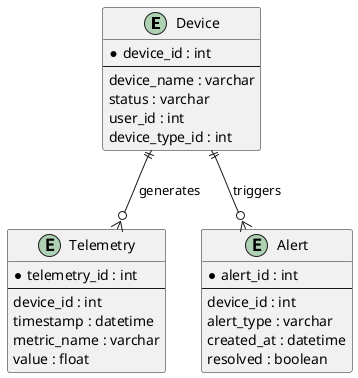 @startuml
entity Device {
  * device_id : int
  --
  device_name : varchar
  status : varchar
  user_id : int
  device_type_id : int
}

entity Telemetry {
  * telemetry_id : int
  --
  device_id : int
  timestamp : datetime
  metric_name : varchar
  value : float
}

entity Alert {
  * alert_id : int
  --
  device_id : int
  alert_type : varchar
  created_at : datetime
  resolved : boolean
}

Device ||--o{ Telemetry : "generates"
Device ||--o{ Alert : "triggers"
@enduml
